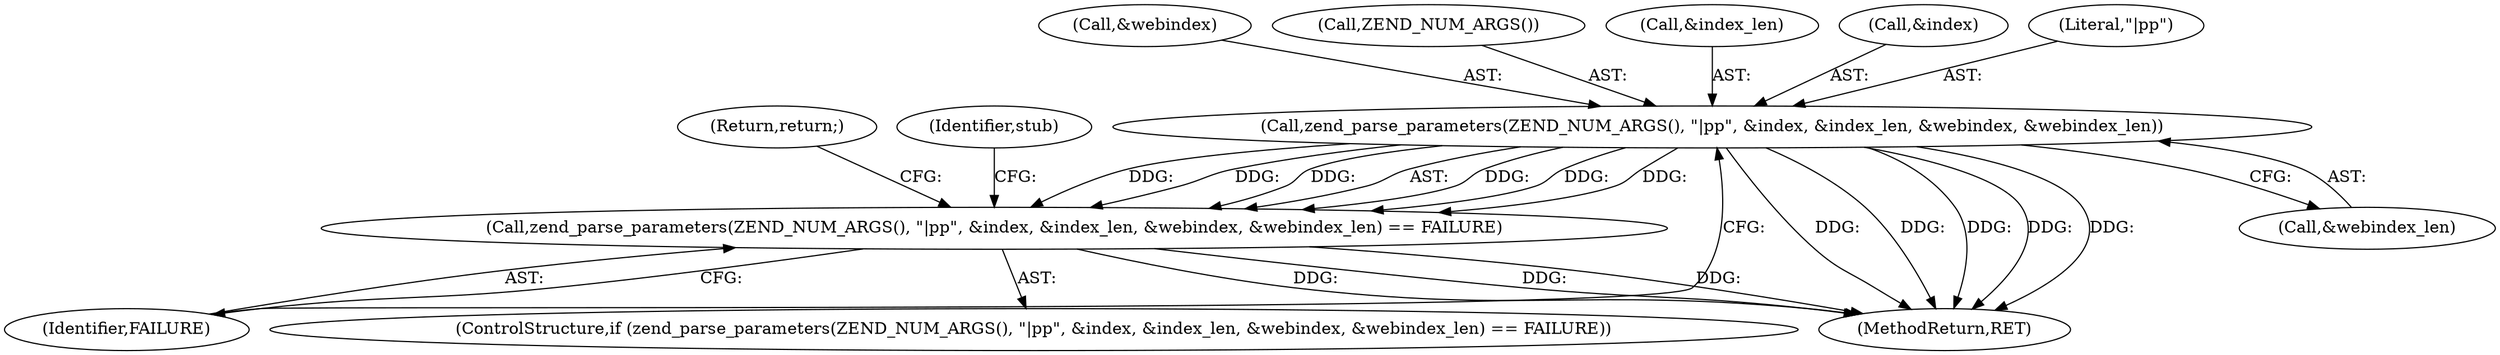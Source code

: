 digraph "0_php_1e9b175204e3286d64dfd6c9f09151c31b5e099a_0@pointer" {
"1000124" [label="(Call,zend_parse_parameters(ZEND_NUM_ARGS(), \"|pp\", &index, &index_len, &webindex, &webindex_len))"];
"1000123" [label="(Call,zend_parse_parameters(ZEND_NUM_ARGS(), \"|pp\", &index, &index_len, &webindex, &webindex_len) == FAILURE)"];
"1000133" [label="(Call,&webindex_len)"];
"1000131" [label="(Call,&webindex)"];
"1000135" [label="(Identifier,FAILURE)"];
"1000125" [label="(Call,ZEND_NUM_ARGS())"];
"1000124" [label="(Call,zend_parse_parameters(ZEND_NUM_ARGS(), \"|pp\", &index, &index_len, &webindex, &webindex_len))"];
"1000129" [label="(Call,&index_len)"];
"1000127" [label="(Call,&index)"];
"1000123" [label="(Call,zend_parse_parameters(ZEND_NUM_ARGS(), \"|pp\", &index, &index_len, &webindex, &webindex_len) == FAILURE)"];
"1000122" [label="(ControlStructure,if (zend_parse_parameters(ZEND_NUM_ARGS(), \"|pp\", &index, &index_len, &webindex, &webindex_len) == FAILURE))"];
"1000158" [label="(MethodReturn,RET)"];
"1000137" [label="(Return,return;)"];
"1000126" [label="(Literal,\"|pp\")"];
"1000139" [label="(Identifier,stub)"];
"1000124" -> "1000123"  [label="AST: "];
"1000124" -> "1000133"  [label="CFG: "];
"1000125" -> "1000124"  [label="AST: "];
"1000126" -> "1000124"  [label="AST: "];
"1000127" -> "1000124"  [label="AST: "];
"1000129" -> "1000124"  [label="AST: "];
"1000131" -> "1000124"  [label="AST: "];
"1000133" -> "1000124"  [label="AST: "];
"1000135" -> "1000124"  [label="CFG: "];
"1000124" -> "1000158"  [label="DDG: "];
"1000124" -> "1000158"  [label="DDG: "];
"1000124" -> "1000158"  [label="DDG: "];
"1000124" -> "1000158"  [label="DDG: "];
"1000124" -> "1000158"  [label="DDG: "];
"1000124" -> "1000123"  [label="DDG: "];
"1000124" -> "1000123"  [label="DDG: "];
"1000124" -> "1000123"  [label="DDG: "];
"1000124" -> "1000123"  [label="DDG: "];
"1000124" -> "1000123"  [label="DDG: "];
"1000124" -> "1000123"  [label="DDG: "];
"1000123" -> "1000122"  [label="AST: "];
"1000123" -> "1000135"  [label="CFG: "];
"1000135" -> "1000123"  [label="AST: "];
"1000137" -> "1000123"  [label="CFG: "];
"1000139" -> "1000123"  [label="CFG: "];
"1000123" -> "1000158"  [label="DDG: "];
"1000123" -> "1000158"  [label="DDG: "];
"1000123" -> "1000158"  [label="DDG: "];
}
